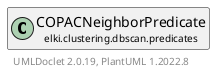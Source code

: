 @startuml
    remove .*\.(Instance|Par|Parameterizer|Factory)$
    set namespaceSeparator none
    hide empty fields
    hide empty methods

    class "<size:14>COPACNeighborPredicate.Instance\n<size:10>elki.clustering.dbscan.predicates" as elki.clustering.dbscan.predicates.COPACNeighborPredicate.Instance [[COPACNeighborPredicate.Instance.html]] {
        +Instance(DBIDs, DataStore<COPACModel>)
        +getNeighbors(DBIDRef): COPACModel
        +iterDBIDs(COPACModel): DBIDIter
        +dimensionality(DBIDRef): int
    }

    abstract class "<size:14>AbstractRangeQueryNeighborPredicate.Instance\n<size:10>elki.clustering.dbscan.predicates" as elki.clustering.dbscan.predicates.AbstractRangeQueryNeighborPredicate.Instance<COPACModel, COPACModel> [[AbstractRangeQueryNeighborPredicate.Instance.html]]
    class "<size:14>COPACNeighborPredicate\n<size:10>elki.clustering.dbscan.predicates" as elki.clustering.dbscan.predicates.COPACNeighborPredicate [[COPACNeighborPredicate.html]]

    elki.clustering.dbscan.predicates.AbstractRangeQueryNeighborPredicate.Instance <|-- elki.clustering.dbscan.predicates.COPACNeighborPredicate.Instance
    elki.clustering.dbscan.predicates.COPACNeighborPredicate +-- elki.clustering.dbscan.predicates.COPACNeighborPredicate.Instance

    center footer UMLDoclet 2.0.19, PlantUML 1.2022.8
@enduml
